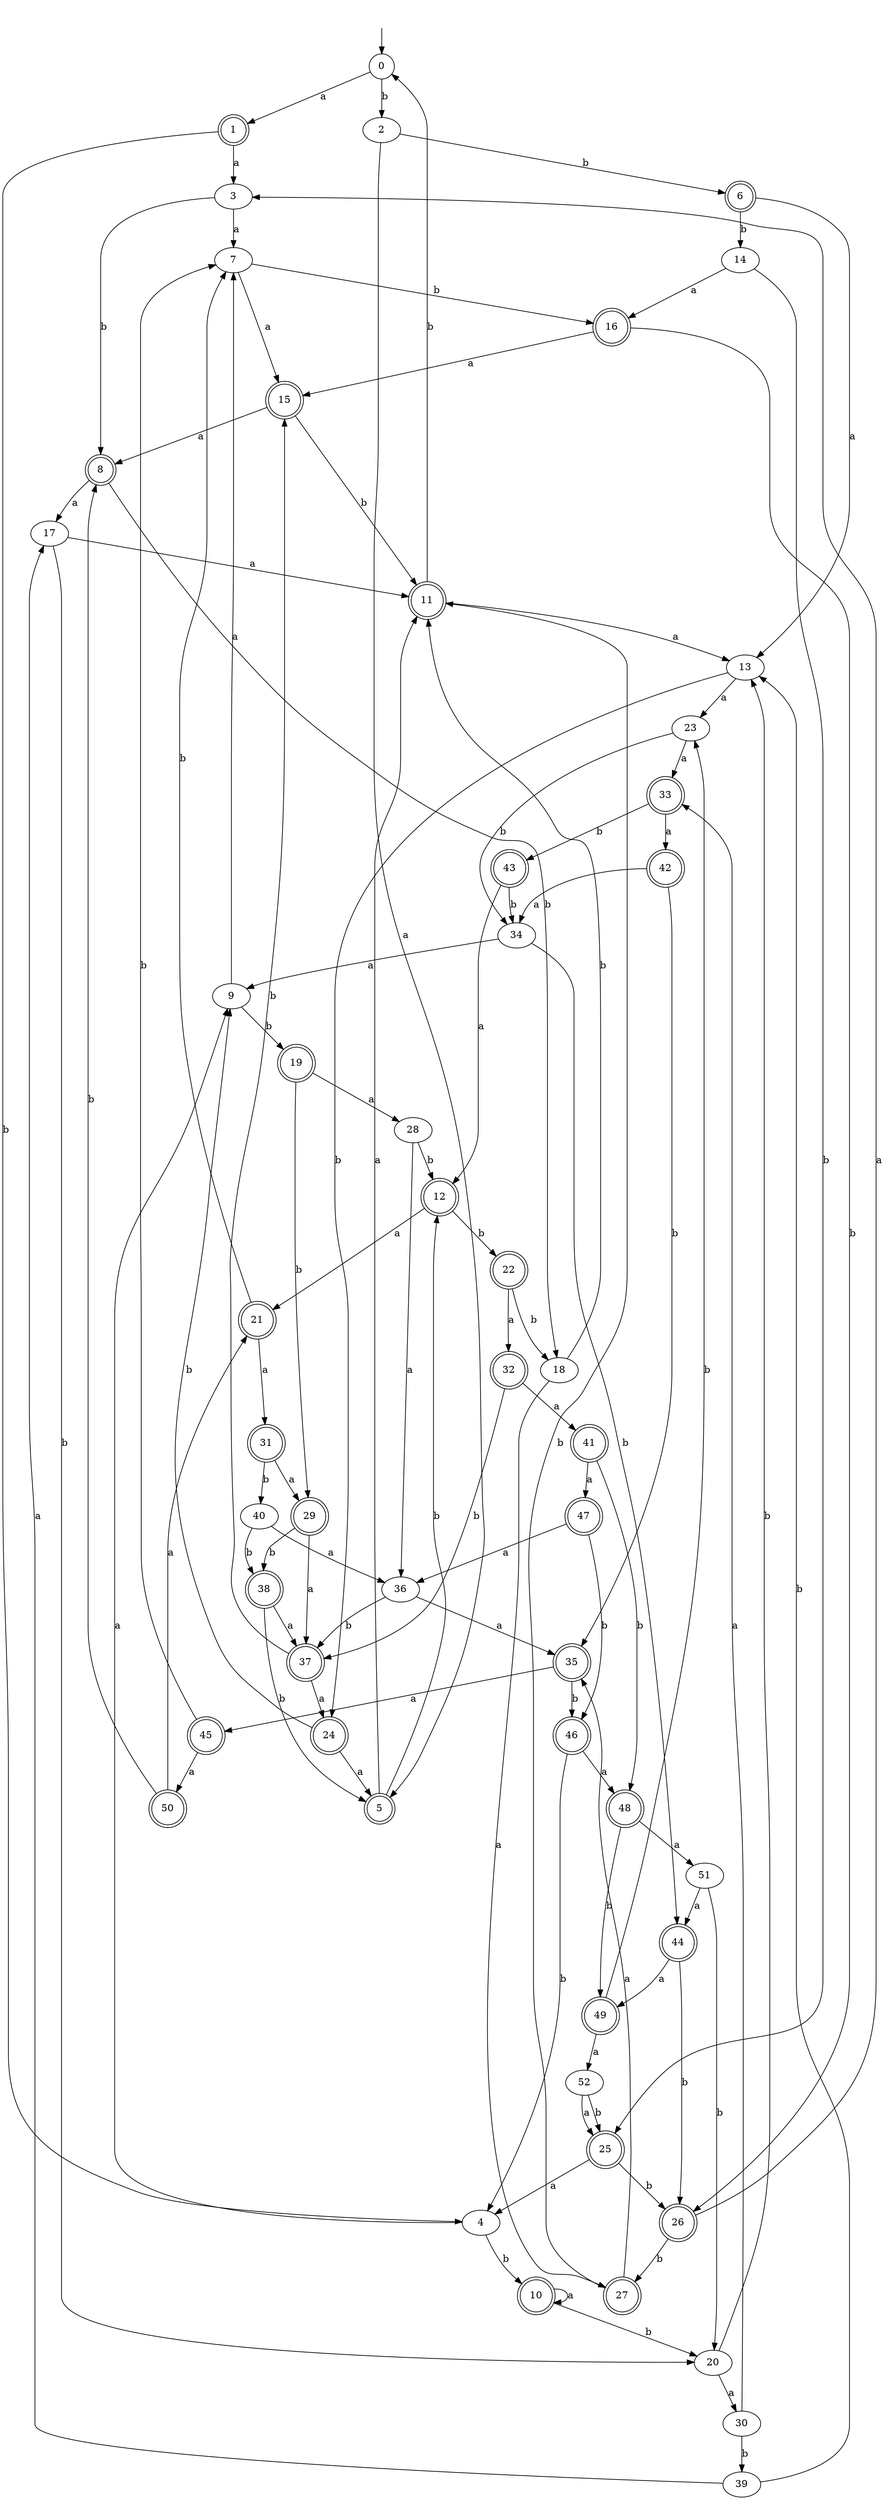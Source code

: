 digraph RandomDFA {
  __start0 [label="", shape=none];
  __start0 -> 0 [label=""];
  0 [shape=circle]
  0 -> 1 [label="a"]
  0 -> 2 [label="b"]
  1 [shape=doublecircle]
  1 -> 3 [label="a"]
  1 -> 4 [label="b"]
  2
  2 -> 5 [label="a"]
  2 -> 6 [label="b"]
  3
  3 -> 7 [label="a"]
  3 -> 8 [label="b"]
  4
  4 -> 9 [label="a"]
  4 -> 10 [label="b"]
  5 [shape=doublecircle]
  5 -> 11 [label="a"]
  5 -> 12 [label="b"]
  6 [shape=doublecircle]
  6 -> 13 [label="a"]
  6 -> 14 [label="b"]
  7
  7 -> 15 [label="a"]
  7 -> 16 [label="b"]
  8 [shape=doublecircle]
  8 -> 17 [label="a"]
  8 -> 18 [label="b"]
  9
  9 -> 7 [label="a"]
  9 -> 19 [label="b"]
  10 [shape=doublecircle]
  10 -> 10 [label="a"]
  10 -> 20 [label="b"]
  11 [shape=doublecircle]
  11 -> 13 [label="a"]
  11 -> 0 [label="b"]
  12 [shape=doublecircle]
  12 -> 21 [label="a"]
  12 -> 22 [label="b"]
  13
  13 -> 23 [label="a"]
  13 -> 24 [label="b"]
  14
  14 -> 16 [label="a"]
  14 -> 25 [label="b"]
  15 [shape=doublecircle]
  15 -> 8 [label="a"]
  15 -> 11 [label="b"]
  16 [shape=doublecircle]
  16 -> 15 [label="a"]
  16 -> 26 [label="b"]
  17
  17 -> 11 [label="a"]
  17 -> 20 [label="b"]
  18
  18 -> 27 [label="a"]
  18 -> 11 [label="b"]
  19 [shape=doublecircle]
  19 -> 28 [label="a"]
  19 -> 29 [label="b"]
  20
  20 -> 30 [label="a"]
  20 -> 13 [label="b"]
  21 [shape=doublecircle]
  21 -> 31 [label="a"]
  21 -> 7 [label="b"]
  22 [shape=doublecircle]
  22 -> 32 [label="a"]
  22 -> 18 [label="b"]
  23
  23 -> 33 [label="a"]
  23 -> 34 [label="b"]
  24 [shape=doublecircle]
  24 -> 5 [label="a"]
  24 -> 9 [label="b"]
  25 [shape=doublecircle]
  25 -> 4 [label="a"]
  25 -> 26 [label="b"]
  26 [shape=doublecircle]
  26 -> 3 [label="a"]
  26 -> 27 [label="b"]
  27 [shape=doublecircle]
  27 -> 35 [label="a"]
  27 -> 11 [label="b"]
  28
  28 -> 36 [label="a"]
  28 -> 12 [label="b"]
  29 [shape=doublecircle]
  29 -> 37 [label="a"]
  29 -> 38 [label="b"]
  30
  30 -> 33 [label="a"]
  30 -> 39 [label="b"]
  31 [shape=doublecircle]
  31 -> 29 [label="a"]
  31 -> 40 [label="b"]
  32 [shape=doublecircle]
  32 -> 41 [label="a"]
  32 -> 37 [label="b"]
  33 [shape=doublecircle]
  33 -> 42 [label="a"]
  33 -> 43 [label="b"]
  34
  34 -> 9 [label="a"]
  34 -> 44 [label="b"]
  35 [shape=doublecircle]
  35 -> 45 [label="a"]
  35 -> 46 [label="b"]
  36
  36 -> 35 [label="a"]
  36 -> 37 [label="b"]
  37 [shape=doublecircle]
  37 -> 24 [label="a"]
  37 -> 15 [label="b"]
  38 [shape=doublecircle]
  38 -> 37 [label="a"]
  38 -> 5 [label="b"]
  39
  39 -> 17 [label="a"]
  39 -> 13 [label="b"]
  40
  40 -> 36 [label="a"]
  40 -> 38 [label="b"]
  41 [shape=doublecircle]
  41 -> 47 [label="a"]
  41 -> 48 [label="b"]
  42 [shape=doublecircle]
  42 -> 34 [label="a"]
  42 -> 35 [label="b"]
  43 [shape=doublecircle]
  43 -> 12 [label="a"]
  43 -> 34 [label="b"]
  44 [shape=doublecircle]
  44 -> 49 [label="a"]
  44 -> 26 [label="b"]
  45 [shape=doublecircle]
  45 -> 50 [label="a"]
  45 -> 7 [label="b"]
  46 [shape=doublecircle]
  46 -> 48 [label="a"]
  46 -> 4 [label="b"]
  47 [shape=doublecircle]
  47 -> 36 [label="a"]
  47 -> 46 [label="b"]
  48 [shape=doublecircle]
  48 -> 51 [label="a"]
  48 -> 49 [label="b"]
  49 [shape=doublecircle]
  49 -> 52 [label="a"]
  49 -> 23 [label="b"]
  50 [shape=doublecircle]
  50 -> 21 [label="a"]
  50 -> 8 [label="b"]
  51
  51 -> 44 [label="a"]
  51 -> 20 [label="b"]
  52
  52 -> 25 [label="a"]
  52 -> 25 [label="b"]
}
